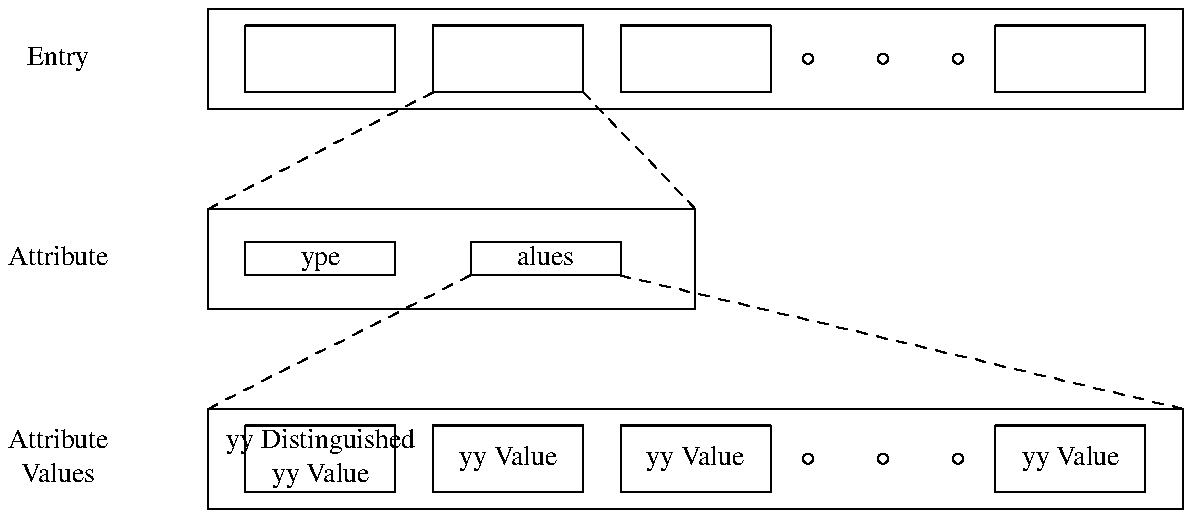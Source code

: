 .PS
#.ps 20
## figure 9
boxht = boxht/2
ellipseht = boxht
movewid = boxwid/4
##
boxht = boxht + boxht
B9:	box width boxwid * 6.5
B10:	box width boxwid * 3.25 \
	  with .sw at (B9.sw.x, B9.sw.y - moveht * 2 )
B11a:	box width boxwid * 6.5 \
	  with .sw at (B10.sw.x, B10.sw.y - moveht * 2 )
##
M1:	move to B9.sw right boxwid/4 up boxht/6
M2:	move to B10.sw right boxwid/4 up boxht/3
M3:	move to B11a.sw right boxwid/4 up boxht/6
##
boxht = boxht/6 * 4
B11:	box with .sw at M1
B12:	box with .sw at (B11.se.x + boxwid/4,B11.se.y)
B13:	box with .sw at (B12.se.x + boxwid/4,B11.se.y)
B14:	box with .sw at (B13.se.x + boxwid/4,B11.se.y) invis
B15:	box with .sw at (B14.se.x + boxwid/4,B11.se.y)
##
H1:	circle at B14.w rad .025i
H2:	circle at B14.c same
H3:	circle at B14.e same
##
L13:	line from B12.sw to B10.nw dashed
L14:	line from B12.se to B10.ne dashed
##
B16:	box with .sw at M3 "\yy Distinguished" "\yy Value"
B17:	box with .sw at (B16.se.x + boxwid/4,B16.se.y) "\yy Value"
B18:	box with .sw at (B17.se.x + boxwid/4,B16.se.y) "\yy Value"
B19:	box with .sw at (B18.se.x + boxwid/4,B16.se.y) invis
B20:	box with .sw at (B19.se.x + boxwid/4,B16.se.y) "\yy Value"
##
H4:	circle at B19.w rad .025i
H5:	circle at B19.c same
H6:	circle at B19.e same
##
boxht = boxht/2
B21:	box with .sw at M2 "\xx Type"
B22:	box with .sw at (B21.se.x + boxwid/2,B21.se.y) "\xx Values"
##
L15:	line from B22.sw to B11a.nw dashed
L16:	line from B22.se to B11a.ne dashed
##
B23:	box at (B9.w.x - boxwid,B9.y) "Entry" invis
B24:	box at (B9.w.x - boxwid,B10.y) "Attribute" invis
B25:	box at (B9.w.x - boxwid,B11a.y) "Attribute" "Values" invis
##
.PE

